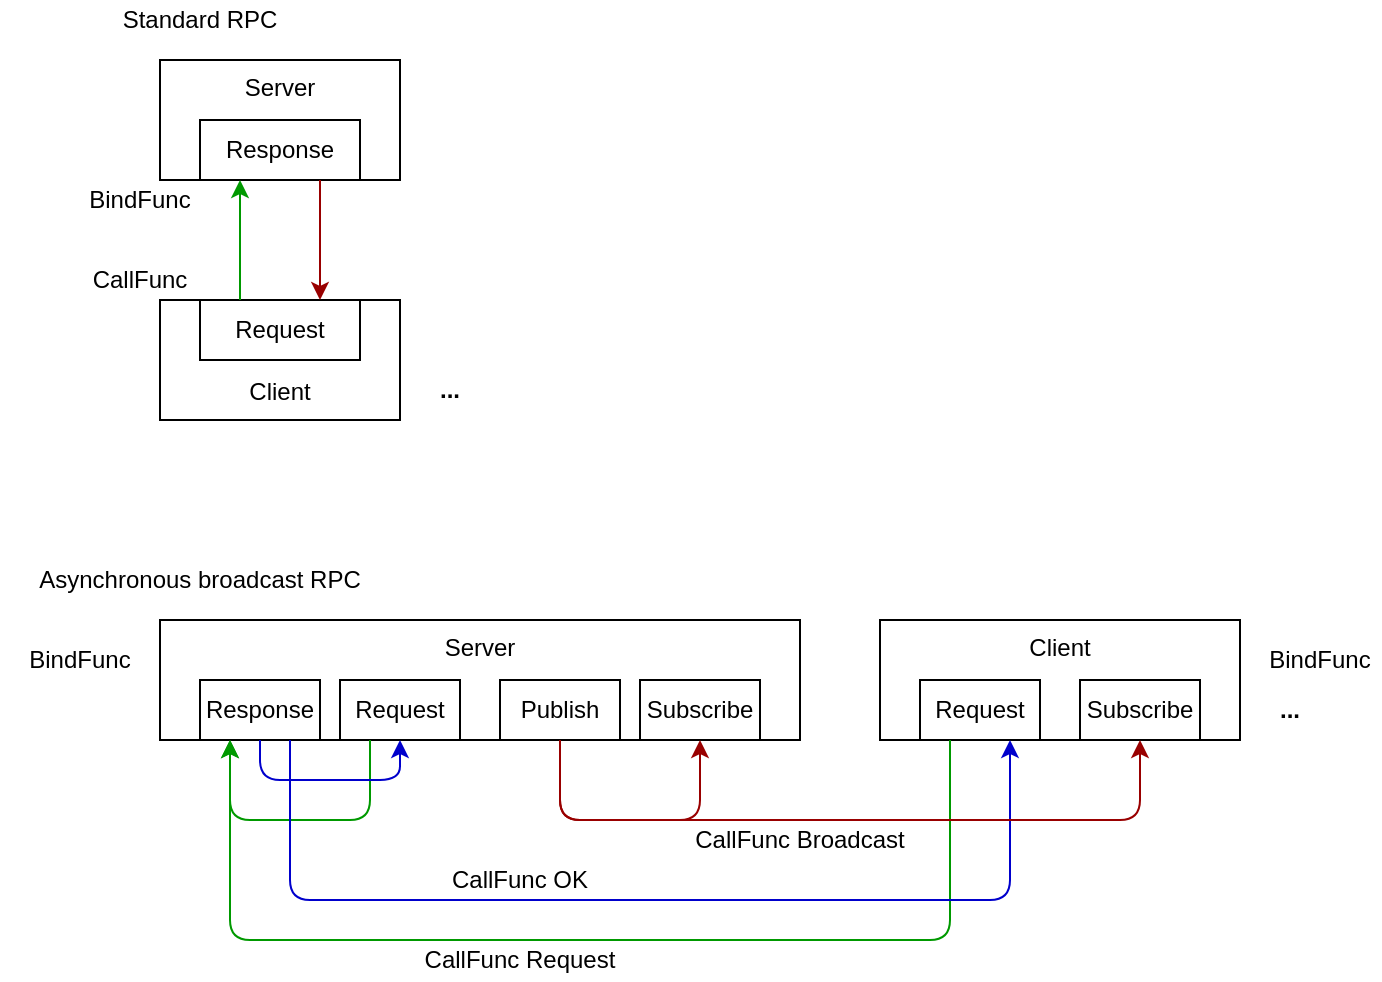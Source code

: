 <mxfile>
    <diagram id="P1Ykxfpzj6Ly2F-cXkpU" name="RPC">
        <mxGraphModel dx="1118" dy="790" grid="1" gridSize="10" guides="1" tooltips="1" connect="1" arrows="1" fold="1" page="1" pageScale="1" pageWidth="827" pageHeight="1169" math="0" shadow="0">
            <root>
                <mxCell id="0"/>
                <mxCell id="1" parent="0"/>
                <mxCell id="2" value="Server" style="rounded=0;whiteSpace=wrap;html=1;verticalAlign=top;" vertex="1" parent="1">
                    <mxGeometry x="120" y="40" width="120" height="60" as="geometry"/>
                </mxCell>
                <mxCell id="3" value="Client" style="rounded=0;whiteSpace=wrap;html=1;verticalAlign=bottom;spacingBottom=5;" vertex="1" parent="1">
                    <mxGeometry x="120" y="160" width="120" height="60" as="geometry"/>
                </mxCell>
                <mxCell id="4" value="Response" style="rounded=0;whiteSpace=wrap;html=1;" vertex="1" parent="1">
                    <mxGeometry x="140" y="70" width="80" height="30" as="geometry"/>
                </mxCell>
                <mxCell id="5" value="Request" style="rounded=0;whiteSpace=wrap;html=1;" vertex="1" parent="1">
                    <mxGeometry x="140" y="160" width="80" height="30" as="geometry"/>
                </mxCell>
                <mxCell id="6" value="" style="endArrow=classic;html=1;exitX=0.25;exitY=0;exitDx=0;exitDy=0;entryX=0.25;entryY=1;entryDx=0;entryDy=0;strokeColor=#009900;" edge="1" parent="1" source="5" target="4">
                    <mxGeometry width="50" height="50" relative="1" as="geometry">
                        <mxPoint x="390" y="330" as="sourcePoint"/>
                        <mxPoint x="440" y="280" as="targetPoint"/>
                    </mxGeometry>
                </mxCell>
                <mxCell id="7" value="BindFunc" style="text;html=1;strokeColor=none;fillColor=none;align=center;verticalAlign=middle;whiteSpace=wrap;rounded=0;" vertex="1" parent="1">
                    <mxGeometry x="80" y="100" width="60" height="20" as="geometry"/>
                </mxCell>
                <mxCell id="8" value="CallFunc" style="text;html=1;strokeColor=none;fillColor=none;align=center;verticalAlign=middle;whiteSpace=wrap;rounded=0;" vertex="1" parent="1">
                    <mxGeometry x="80" y="140" width="60" height="20" as="geometry"/>
                </mxCell>
                <mxCell id="9" value="Server" style="rounded=0;whiteSpace=wrap;html=1;verticalAlign=top;" vertex="1" parent="1">
                    <mxGeometry x="120" y="320" width="320" height="60" as="geometry"/>
                </mxCell>
                <mxCell id="11" value="Response" style="rounded=0;whiteSpace=wrap;html=1;" vertex="1" parent="1">
                    <mxGeometry x="140" y="350" width="60" height="30" as="geometry"/>
                </mxCell>
                <mxCell id="13" value="" style="endArrow=classic;html=1;exitX=0.75;exitY=1;exitDx=0;exitDy=0;entryX=0.75;entryY=0;entryDx=0;entryDy=0;strokeColor=#990000;" edge="1" parent="1" source="4" target="5">
                    <mxGeometry width="50" height="50" relative="1" as="geometry">
                        <mxPoint x="180" y="440" as="sourcePoint"/>
                        <mxPoint x="440" y="560" as="targetPoint"/>
                    </mxGeometry>
                </mxCell>
                <mxCell id="14" value="BindFunc" style="text;html=1;strokeColor=none;fillColor=none;align=center;verticalAlign=middle;whiteSpace=wrap;rounded=0;" vertex="1" parent="1">
                    <mxGeometry x="670" y="330" width="60" height="20" as="geometry"/>
                </mxCell>
                <mxCell id="16" value="Request" style="rounded=0;whiteSpace=wrap;html=1;" vertex="1" parent="1">
                    <mxGeometry x="210" y="350" width="60" height="30" as="geometry"/>
                </mxCell>
                <mxCell id="17" value="Publish" style="rounded=0;whiteSpace=wrap;html=1;" vertex="1" parent="1">
                    <mxGeometry x="290" y="350" width="60" height="30" as="geometry"/>
                </mxCell>
                <mxCell id="18" value="Subscribe" style="rounded=0;whiteSpace=wrap;html=1;" vertex="1" parent="1">
                    <mxGeometry x="360" y="350" width="60" height="30" as="geometry"/>
                </mxCell>
                <mxCell id="19" value="Client" style="rounded=0;whiteSpace=wrap;html=1;verticalAlign=top;" vertex="1" parent="1">
                    <mxGeometry x="480" y="320" width="180" height="60" as="geometry"/>
                </mxCell>
                <mxCell id="21" value="Request" style="rounded=0;whiteSpace=wrap;html=1;" vertex="1" parent="1">
                    <mxGeometry x="500" y="350" width="60" height="30" as="geometry"/>
                </mxCell>
                <mxCell id="23" value="Subscribe" style="rounded=0;whiteSpace=wrap;html=1;" vertex="1" parent="1">
                    <mxGeometry x="580" y="350" width="60" height="30" as="geometry"/>
                </mxCell>
                <mxCell id="24" value="BindFunc" style="text;html=1;strokeColor=none;fillColor=none;align=center;verticalAlign=middle;whiteSpace=wrap;rounded=0;" vertex="1" parent="1">
                    <mxGeometry x="50" y="330" width="60" height="20" as="geometry"/>
                </mxCell>
                <mxCell id="25" value="Standard RPC" style="text;html=1;strokeColor=none;fillColor=none;align=center;verticalAlign=middle;whiteSpace=wrap;rounded=0;" vertex="1" parent="1">
                    <mxGeometry x="40" y="10" width="200" height="20" as="geometry"/>
                </mxCell>
                <mxCell id="26" value="Asynchronous broadcast RPC" style="text;html=1;strokeColor=none;fillColor=none;align=center;verticalAlign=middle;whiteSpace=wrap;rounded=0;" vertex="1" parent="1">
                    <mxGeometry x="40" y="290" width="200" height="20" as="geometry"/>
                </mxCell>
                <mxCell id="27" value="" style="endArrow=classic;html=1;exitX=0.25;exitY=1;exitDx=0;exitDy=0;entryX=0.25;entryY=1;entryDx=0;entryDy=0;strokeColor=#009900;rounded=1;" edge="1" parent="1" source="16" target="11">
                    <mxGeometry width="50" height="50" relative="1" as="geometry">
                        <mxPoint x="169.5" y="510" as="sourcePoint"/>
                        <mxPoint x="169.5" y="450" as="targetPoint"/>
                        <Array as="points">
                            <mxPoint x="225" y="420"/>
                            <mxPoint x="155" y="420"/>
                        </Array>
                    </mxGeometry>
                </mxCell>
                <mxCell id="28" value="" style="endArrow=classic;html=1;exitX=0.5;exitY=1;exitDx=0;exitDy=0;entryX=0.5;entryY=1;entryDx=0;entryDy=0;strokeColor=#0000CC;" edge="1" parent="1" source="11" target="16">
                    <mxGeometry width="50" height="50" relative="1" as="geometry">
                        <mxPoint x="210" y="110" as="sourcePoint"/>
                        <mxPoint x="210" y="170" as="targetPoint"/>
                        <Array as="points">
                            <mxPoint x="170" y="400"/>
                            <mxPoint x="240" y="400"/>
                        </Array>
                    </mxGeometry>
                </mxCell>
                <mxCell id="29" value="" style="endArrow=classic;html=1;exitX=0.25;exitY=1;exitDx=0;exitDy=0;entryX=0.25;entryY=1;entryDx=0;entryDy=0;strokeColor=#009900;rounded=1;" edge="1" parent="1" source="21" target="11">
                    <mxGeometry width="50" height="50" relative="1" as="geometry">
                        <mxPoint x="235" y="390" as="sourcePoint"/>
                        <mxPoint x="165" y="390" as="targetPoint"/>
                        <Array as="points">
                            <mxPoint x="515" y="480"/>
                            <mxPoint x="155" y="480"/>
                        </Array>
                    </mxGeometry>
                </mxCell>
                <mxCell id="30" value="" style="endArrow=classic;html=1;exitX=0.75;exitY=1;exitDx=0;exitDy=0;entryX=0.75;entryY=1;entryDx=0;entryDy=0;strokeColor=#0000CC;" edge="1" parent="1" source="11" target="21">
                    <mxGeometry width="50" height="50" relative="1" as="geometry">
                        <mxPoint x="180" y="390" as="sourcePoint"/>
                        <mxPoint x="250" y="390" as="targetPoint"/>
                        <Array as="points">
                            <mxPoint x="185" y="460"/>
                            <mxPoint x="545" y="460"/>
                        </Array>
                    </mxGeometry>
                </mxCell>
                <mxCell id="31" value="CallFunc Request" style="text;html=1;strokeColor=none;fillColor=none;align=center;verticalAlign=middle;whiteSpace=wrap;rounded=0;" vertex="1" parent="1">
                    <mxGeometry x="240" y="480" width="120" height="20" as="geometry"/>
                </mxCell>
                <mxCell id="32" value="CallFunc OK" style="text;html=1;strokeColor=none;fillColor=none;align=center;verticalAlign=middle;whiteSpace=wrap;rounded=0;" vertex="1" parent="1">
                    <mxGeometry x="240" y="440" width="120" height="20" as="geometry"/>
                </mxCell>
                <mxCell id="33" value="" style="endArrow=classic;html=1;exitX=0.5;exitY=1;exitDx=0;exitDy=0;entryX=0.5;entryY=1;entryDx=0;entryDy=0;strokeColor=#990000;" edge="1" parent="1" source="17" target="18">
                    <mxGeometry width="50" height="50" relative="1" as="geometry">
                        <mxPoint x="210" y="110" as="sourcePoint"/>
                        <mxPoint x="210" y="170" as="targetPoint"/>
                        <Array as="points">
                            <mxPoint x="320" y="420"/>
                            <mxPoint x="390" y="420"/>
                        </Array>
                    </mxGeometry>
                </mxCell>
                <mxCell id="34" value="" style="endArrow=classic;html=1;exitX=0.5;exitY=1;exitDx=0;exitDy=0;entryX=0.5;entryY=1;entryDx=0;entryDy=0;strokeColor=#990000;" edge="1" parent="1" source="17" target="23">
                    <mxGeometry width="50" height="50" relative="1" as="geometry">
                        <mxPoint x="330" y="390" as="sourcePoint"/>
                        <mxPoint x="400" y="390" as="targetPoint"/>
                        <Array as="points">
                            <mxPoint x="320" y="420"/>
                            <mxPoint x="610" y="420"/>
                        </Array>
                    </mxGeometry>
                </mxCell>
                <mxCell id="35" value="CallFunc Broadcast" style="text;html=1;strokeColor=none;fillColor=none;align=center;verticalAlign=middle;whiteSpace=wrap;rounded=0;" vertex="1" parent="1">
                    <mxGeometry x="380" y="420" width="120" height="20" as="geometry"/>
                </mxCell>
                <mxCell id="36" value="..." style="text;html=1;strokeColor=none;fillColor=none;align=center;verticalAlign=middle;whiteSpace=wrap;rounded=0;fontStyle=1" vertex="1" parent="1">
                    <mxGeometry x="250" y="190" width="30" height="30" as="geometry"/>
                </mxCell>
                <mxCell id="37" value="..." style="text;html=1;strokeColor=none;fillColor=none;align=center;verticalAlign=middle;whiteSpace=wrap;rounded=0;fontStyle=1" vertex="1" parent="1">
                    <mxGeometry x="670" y="350" width="30" height="30" as="geometry"/>
                </mxCell>
            </root>
        </mxGraphModel>
    </diagram>
</mxfile>